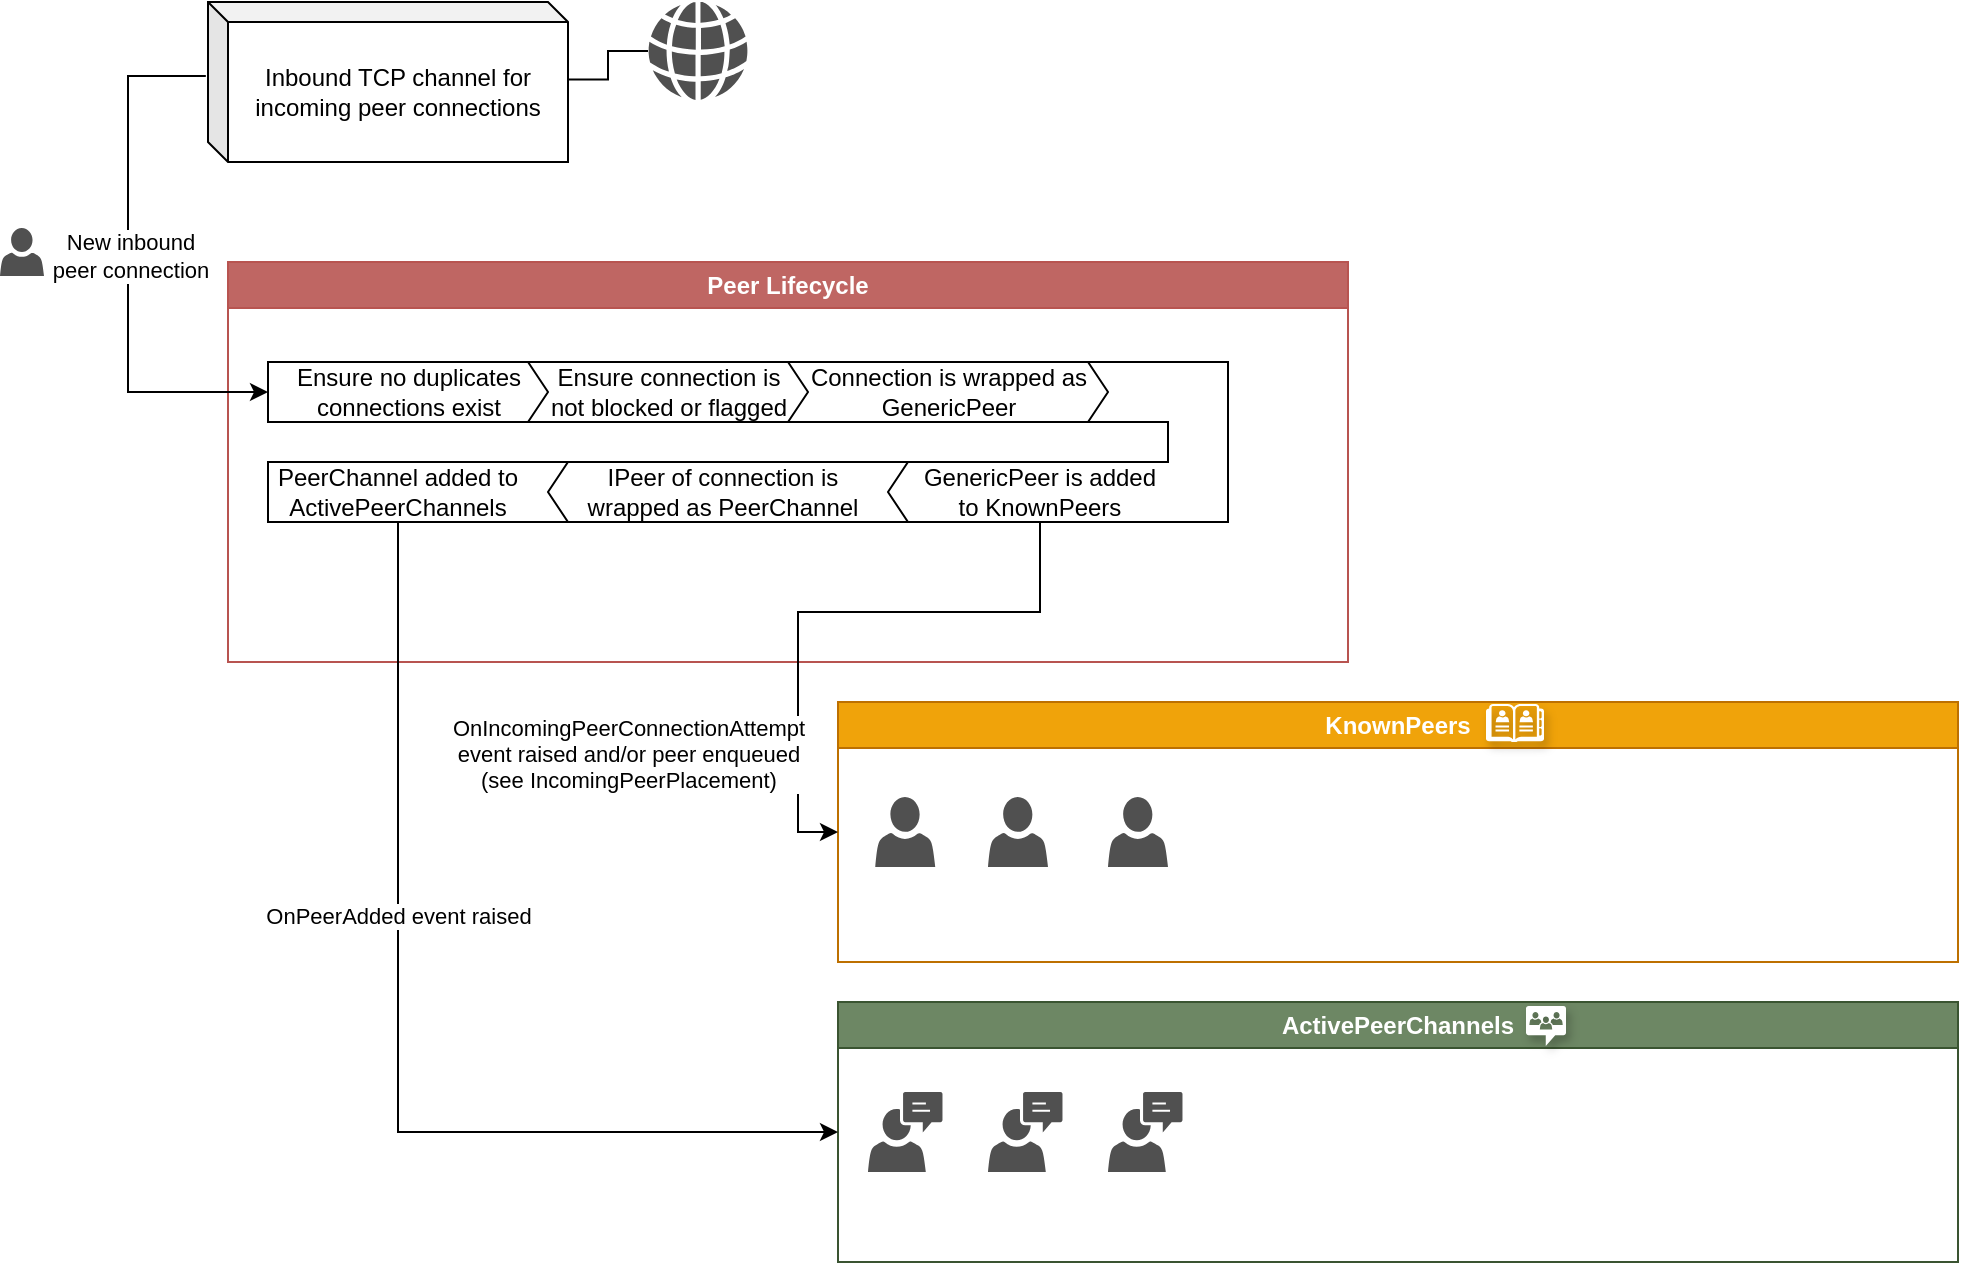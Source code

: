 <mxfile version="26.0.16">
  <diagram name="Page-1" id="NfdfBlgT7xRS604f-HNm">
    <mxGraphModel dx="1195" dy="652" grid="1" gridSize="10" guides="1" tooltips="1" connect="1" arrows="1" fold="1" page="1" pageScale="1" pageWidth="850" pageHeight="1100" math="0" shadow="0">
      <root>
        <mxCell id="0" />
        <mxCell id="1" parent="0" />
        <mxCell id="rpOfuUOqTEvzoVaStofT-2" value="Peer Lifecycle" style="swimlane;whiteSpace=wrap;html=1;fillColor=#BF6663;strokeColor=#b85450;labelBackgroundColor=none;swimlaneFillColor=default;fontColor=#FFFFFF;" vertex="1" parent="1">
          <mxGeometry x="120" y="280" width="560" height="200" as="geometry" />
        </mxCell>
        <mxCell id="rpOfuUOqTEvzoVaStofT-28" value="" style="html=1;shadow=0;dashed=0;align=center;verticalAlign=middle;shape=mxgraph.arrows2.arrow;dy=0;dx=0;notch=0;rotation=-180;" vertex="1" parent="rpOfuUOqTEvzoVaStofT-2">
          <mxGeometry x="20" y="100" width="180" height="30" as="geometry" />
        </mxCell>
        <mxCell id="rpOfuUOqTEvzoVaStofT-25" value="" style="html=1;shadow=0;dashed=0;align=center;verticalAlign=middle;shape=mxgraph.arrows2.arrow;dy=0;dx=10;notch=0;rotation=-180;" vertex="1" parent="rpOfuUOqTEvzoVaStofT-2">
          <mxGeometry x="160" y="100" width="200" height="30" as="geometry" />
        </mxCell>
        <mxCell id="rpOfuUOqTEvzoVaStofT-19" value="" style="shape=corner;whiteSpace=wrap;html=1;rotation=90;dx=30;dy=30;" vertex="1" parent="rpOfuUOqTEvzoVaStofT-2">
          <mxGeometry x="425" y="45" width="70" height="80" as="geometry" />
        </mxCell>
        <mxCell id="rpOfuUOqTEvzoVaStofT-4" value="&lt;div&gt;Connection is wrapped as&lt;/div&gt;&lt;div&gt;GenericPeer&lt;/div&gt;" style="html=1;shadow=0;dashed=0;align=center;verticalAlign=middle;shape=mxgraph.arrows2.arrow;dy=0;dx=10;notch=0;" vertex="1" parent="rpOfuUOqTEvzoVaStofT-2">
          <mxGeometry x="280" y="50" width="160" height="30" as="geometry" />
        </mxCell>
        <mxCell id="rpOfuUOqTEvzoVaStofT-18" value="&lt;div&gt;Ensure connection is&lt;/div&gt;&lt;div&gt;not blocked or flagged&lt;/div&gt;" style="html=1;shadow=0;dashed=0;align=center;verticalAlign=middle;shape=mxgraph.arrows2.arrow;dy=0;dx=10;notch=0;" vertex="1" parent="rpOfuUOqTEvzoVaStofT-2">
          <mxGeometry x="150" y="50" width="140" height="30" as="geometry" />
        </mxCell>
        <mxCell id="rpOfuUOqTEvzoVaStofT-20" value="" style="html=1;shadow=0;dashed=0;align=center;verticalAlign=middle;shape=mxgraph.arrows2.arrow;dy=0;dx=10;notch=0;rotation=-180;strokeColor=default;" vertex="1" parent="rpOfuUOqTEvzoVaStofT-2">
          <mxGeometry x="330" y="100" width="170" height="30" as="geometry" />
        </mxCell>
        <mxCell id="rpOfuUOqTEvzoVaStofT-22" value="" style="rounded=0;whiteSpace=wrap;html=1;strokeColor=#FFFFFF;" vertex="1" parent="rpOfuUOqTEvzoVaStofT-2">
          <mxGeometry x="471" y="90" width="28" height="20" as="geometry" />
        </mxCell>
        <mxCell id="rpOfuUOqTEvzoVaStofT-23" value="GenericPeer is added to KnownPeers" style="text;html=1;align=center;verticalAlign=middle;whiteSpace=wrap;rounded=0;" vertex="1" parent="rpOfuUOqTEvzoVaStofT-2">
          <mxGeometry x="341" y="100" width="130" height="30" as="geometry" />
        </mxCell>
        <mxCell id="rpOfuUOqTEvzoVaStofT-26" value="&lt;div&gt;PeerChannel added to&lt;/div&gt;&lt;div&gt;ActivePeerChannels&lt;/div&gt;" style="text;html=1;align=center;verticalAlign=middle;whiteSpace=wrap;rounded=0;" vertex="1" parent="rpOfuUOqTEvzoVaStofT-2">
          <mxGeometry x="20" y="100" width="130" height="30" as="geometry" />
        </mxCell>
        <mxCell id="rpOfuUOqTEvzoVaStofT-29" value="&lt;div&gt;IPeer of connection is&lt;/div&gt;&lt;div&gt;wrapped as PeerChannel&lt;/div&gt;" style="text;html=1;align=center;verticalAlign=middle;whiteSpace=wrap;rounded=0;" vertex="1" parent="rpOfuUOqTEvzoVaStofT-2">
          <mxGeometry x="170" y="100" width="155" height="30" as="geometry" />
        </mxCell>
        <mxCell id="rpOfuUOqTEvzoVaStofT-5" value="&lt;div&gt;Ensure no duplicates&lt;/div&gt;&lt;div&gt;connections exist&lt;/div&gt;" style="html=1;shadow=0;dashed=0;align=center;verticalAlign=middle;shape=mxgraph.arrows2.arrow;dy=0;dx=10;notch=0;" vertex="1" parent="1">
          <mxGeometry x="140" y="330" width="140" height="30" as="geometry" />
        </mxCell>
        <mxCell id="rpOfuUOqTEvzoVaStofT-6" value="Inbound TCP channel for incoming peer connections" style="shape=cube;whiteSpace=wrap;html=1;boundedLbl=1;backgroundOutline=1;darkOpacity=0.05;darkOpacity2=0.1;size=10;" vertex="1" parent="1">
          <mxGeometry x="110" y="150" width="180" height="80" as="geometry" />
        </mxCell>
        <mxCell id="rpOfuUOqTEvzoVaStofT-7" style="edgeStyle=orthogonalEdgeStyle;rounded=0;orthogonalLoop=1;jettySize=auto;html=1;entryX=0;entryY=0.5;entryDx=0;entryDy=0;entryPerimeter=0;exitX=-0.006;exitY=0.463;exitDx=0;exitDy=0;exitPerimeter=0;" edge="1" parent="1" source="rpOfuUOqTEvzoVaStofT-6" target="rpOfuUOqTEvzoVaStofT-5">
          <mxGeometry relative="1" as="geometry">
            <Array as="points">
              <mxPoint x="70" y="187" />
              <mxPoint x="70" y="345" />
            </Array>
          </mxGeometry>
        </mxCell>
        <mxCell id="rpOfuUOqTEvzoVaStofT-9" value="&lt;div&gt;New inbound&lt;/div&gt;&lt;div&gt;peer connection&lt;/div&gt;" style="edgeLabel;html=1;align=center;verticalAlign=middle;resizable=0;points=[];" vertex="1" connectable="0" parent="rpOfuUOqTEvzoVaStofT-7">
          <mxGeometry x="-0.034" y="1" relative="1" as="geometry">
            <mxPoint as="offset" />
          </mxGeometry>
        </mxCell>
        <mxCell id="rpOfuUOqTEvzoVaStofT-11" value="" style="sketch=0;pointerEvents=1;shadow=0;dashed=0;html=1;strokeColor=none;fillColor=#505050;labelPosition=center;verticalLabelPosition=bottom;verticalAlign=top;outlineConnect=0;align=center;shape=mxgraph.office.users.user;" vertex="1" parent="1">
          <mxGeometry x="6" y="263" width="22" height="24.06" as="geometry" />
        </mxCell>
        <mxCell id="rpOfuUOqTEvzoVaStofT-12" value="KnownPeers" style="swimlane;whiteSpace=wrap;html=1;fillColor=#f0a30a;strokeColor=#BD7000;labelBackgroundColor=none;swimlaneFillColor=default;fontColor=#FFFFFF;" vertex="1" parent="1">
          <mxGeometry x="425" y="500" width="560" height="130" as="geometry" />
        </mxCell>
        <mxCell id="rpOfuUOqTEvzoVaStofT-34" value="" style="sketch=0;pointerEvents=1;shadow=0;dashed=0;html=1;strokeColor=none;fillColor=#505050;labelPosition=center;verticalLabelPosition=bottom;verticalAlign=top;outlineConnect=0;align=center;shape=mxgraph.office.users.user;" vertex="1" parent="rpOfuUOqTEvzoVaStofT-12">
          <mxGeometry x="18.62" y="47.5" width="30" height="35" as="geometry" />
        </mxCell>
        <mxCell id="rpOfuUOqTEvzoVaStofT-36" value="" style="sketch=0;pointerEvents=1;shadow=0;dashed=0;html=1;strokeColor=none;fillColor=#505050;labelPosition=center;verticalLabelPosition=bottom;verticalAlign=top;outlineConnect=0;align=center;shape=mxgraph.office.users.user;" vertex="1" parent="rpOfuUOqTEvzoVaStofT-12">
          <mxGeometry x="75" y="47.5" width="30" height="35" as="geometry" />
        </mxCell>
        <mxCell id="rpOfuUOqTEvzoVaStofT-37" value="" style="sketch=0;pointerEvents=1;shadow=0;dashed=0;html=1;strokeColor=none;fillColor=#505050;labelPosition=center;verticalLabelPosition=bottom;verticalAlign=top;outlineConnect=0;align=center;shape=mxgraph.office.users.user;" vertex="1" parent="rpOfuUOqTEvzoVaStofT-12">
          <mxGeometry x="135" y="47.5" width="30" height="35" as="geometry" />
        </mxCell>
        <mxCell id="rpOfuUOqTEvzoVaStofT-42" value="" style="sketch=0;pointerEvents=1;shadow=1;dashed=0;html=1;strokeColor=none;fillColor=#FFFFFF;labelPosition=center;verticalLabelPosition=bottom;verticalAlign=top;outlineConnect=0;align=center;shape=mxgraph.office.concepts.address_book;" vertex="1" parent="rpOfuUOqTEvzoVaStofT-12">
          <mxGeometry x="324" y="1" width="29" height="19" as="geometry" />
        </mxCell>
        <mxCell id="rpOfuUOqTEvzoVaStofT-14" value="ActivePeerChannels" style="swimlane;whiteSpace=wrap;html=1;fillColor=#6d8764;strokeColor=#3A5431;labelBackgroundColor=none;swimlaneFillColor=default;fontColor=#ffffff;" vertex="1" parent="1">
          <mxGeometry x="425" y="650" width="560" height="130" as="geometry" />
        </mxCell>
        <mxCell id="rpOfuUOqTEvzoVaStofT-15" value="" style="sketch=0;pointerEvents=1;shadow=0;dashed=0;html=1;strokeColor=none;fillColor=#505050;labelPosition=center;verticalLabelPosition=bottom;verticalAlign=top;outlineConnect=0;align=center;shape=mxgraph.office.users.communications;" vertex="1" parent="rpOfuUOqTEvzoVaStofT-14">
          <mxGeometry x="15" y="45" width="37.24" height="40" as="geometry" />
        </mxCell>
        <mxCell id="rpOfuUOqTEvzoVaStofT-16" value="" style="sketch=0;pointerEvents=1;shadow=0;dashed=0;html=1;strokeColor=none;fillColor=#505050;labelPosition=center;verticalLabelPosition=bottom;verticalAlign=top;outlineConnect=0;align=center;shape=mxgraph.office.users.communications;" vertex="1" parent="rpOfuUOqTEvzoVaStofT-14">
          <mxGeometry x="75" y="45" width="37.24" height="40" as="geometry" />
        </mxCell>
        <mxCell id="rpOfuUOqTEvzoVaStofT-38" value="" style="sketch=0;pointerEvents=1;shadow=0;dashed=0;html=1;strokeColor=none;fillColor=#505050;labelPosition=center;verticalLabelPosition=bottom;verticalAlign=top;outlineConnect=0;align=center;shape=mxgraph.office.users.communications;" vertex="1" parent="rpOfuUOqTEvzoVaStofT-14">
          <mxGeometry x="135" y="45" width="37.24" height="40" as="geometry" />
        </mxCell>
        <mxCell id="rpOfuUOqTEvzoVaStofT-43" value="" style="sketch=0;pointerEvents=1;shadow=1;dashed=0;html=1;strokeColor=none;fillColor=#FFFFFF;labelPosition=center;verticalLabelPosition=bottom;verticalAlign=top;outlineConnect=0;align=center;shape=mxgraph.office.communications.chat_room;" vertex="1" parent="rpOfuUOqTEvzoVaStofT-14">
          <mxGeometry x="344" y="2" width="20" height="20" as="geometry" />
        </mxCell>
        <mxCell id="rpOfuUOqTEvzoVaStofT-30" style="edgeStyle=orthogonalEdgeStyle;rounded=0;orthogonalLoop=1;jettySize=auto;html=1;entryX=0;entryY=0.5;entryDx=0;entryDy=0;" edge="1" parent="1" source="rpOfuUOqTEvzoVaStofT-23" target="rpOfuUOqTEvzoVaStofT-12">
          <mxGeometry relative="1" as="geometry" />
        </mxCell>
        <mxCell id="rpOfuUOqTEvzoVaStofT-40" value="&lt;div&gt;OnIncomingPeerConnectionAttempt&lt;/div&gt;&lt;div&gt;event raised and/or peer enqueued&lt;/div&gt;&lt;div&gt;(see IncomingPeerPlacement) &lt;br&gt;&lt;/div&gt;" style="edgeLabel;html=1;align=center;verticalAlign=middle;resizable=0;points=[];" vertex="1" connectable="0" parent="rpOfuUOqTEvzoVaStofT-30">
          <mxGeometry x="-0.318" y="-1" relative="1" as="geometry">
            <mxPoint x="-150" y="72" as="offset" />
          </mxGeometry>
        </mxCell>
        <mxCell id="rpOfuUOqTEvzoVaStofT-31" style="edgeStyle=orthogonalEdgeStyle;rounded=0;orthogonalLoop=1;jettySize=auto;html=1;entryX=0;entryY=0.5;entryDx=0;entryDy=0;exitX=0.5;exitY=1;exitDx=0;exitDy=0;" edge="1" parent="1" source="rpOfuUOqTEvzoVaStofT-26" target="rpOfuUOqTEvzoVaStofT-14">
          <mxGeometry relative="1" as="geometry" />
        </mxCell>
        <mxCell id="rpOfuUOqTEvzoVaStofT-39" value="OnPeerAdded event raised" style="edgeLabel;html=1;align=center;verticalAlign=middle;resizable=0;points=[];" vertex="1" connectable="0" parent="rpOfuUOqTEvzoVaStofT-31">
          <mxGeometry x="0.409" y="-2" relative="1" as="geometry">
            <mxPoint x="-65" y="-110" as="offset" />
          </mxGeometry>
        </mxCell>
        <mxCell id="rpOfuUOqTEvzoVaStofT-44" value="" style="sketch=0;pointerEvents=1;shadow=0;dashed=0;html=1;strokeColor=none;fillColor=#505050;labelPosition=center;verticalLabelPosition=bottom;verticalAlign=top;outlineConnect=0;align=center;shape=mxgraph.office.concepts.globe_internet;" vertex="1" parent="1">
          <mxGeometry x="330" y="150" width="50" height="49" as="geometry" />
        </mxCell>
        <mxCell id="rpOfuUOqTEvzoVaStofT-45" style="edgeStyle=orthogonalEdgeStyle;rounded=0;orthogonalLoop=1;jettySize=auto;html=1;entryX=1;entryY=0.485;entryDx=0;entryDy=0;entryPerimeter=0;endArrow=none;startFill=0;" edge="1" parent="1" source="rpOfuUOqTEvzoVaStofT-44" target="rpOfuUOqTEvzoVaStofT-6">
          <mxGeometry relative="1" as="geometry" />
        </mxCell>
      </root>
    </mxGraphModel>
  </diagram>
</mxfile>
